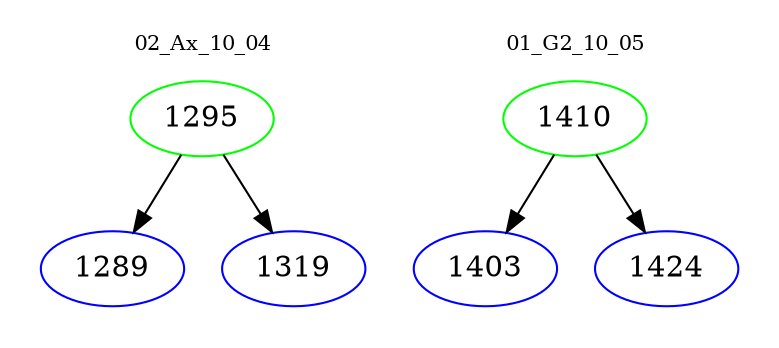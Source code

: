 digraph{
subgraph cluster_0 {
color = white
label = "02_Ax_10_04";
fontsize=10;
T0_1295 [label="1295", color="green"]
T0_1295 -> T0_1289 [color="black"]
T0_1289 [label="1289", color="blue"]
T0_1295 -> T0_1319 [color="black"]
T0_1319 [label="1319", color="blue"]
}
subgraph cluster_1 {
color = white
label = "01_G2_10_05";
fontsize=10;
T1_1410 [label="1410", color="green"]
T1_1410 -> T1_1403 [color="black"]
T1_1403 [label="1403", color="blue"]
T1_1410 -> T1_1424 [color="black"]
T1_1424 [label="1424", color="blue"]
}
}

